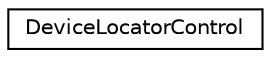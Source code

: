 digraph "Graphical Class Hierarchy"
{
 // INTERACTIVE_SVG=YES
 // LATEX_PDF_SIZE
  edge [fontname="Helvetica",fontsize="10",labelfontname="Helvetica",labelfontsize="10"];
  node [fontname="Helvetica",fontsize="10",shape=record];
  rankdir="LR";
  Node0 [label="DeviceLocatorControl",height=0.2,width=0.4,color="black", fillcolor="white", style="filled",URL="$class_device_locator_control.html",tooltip=" "];
}
